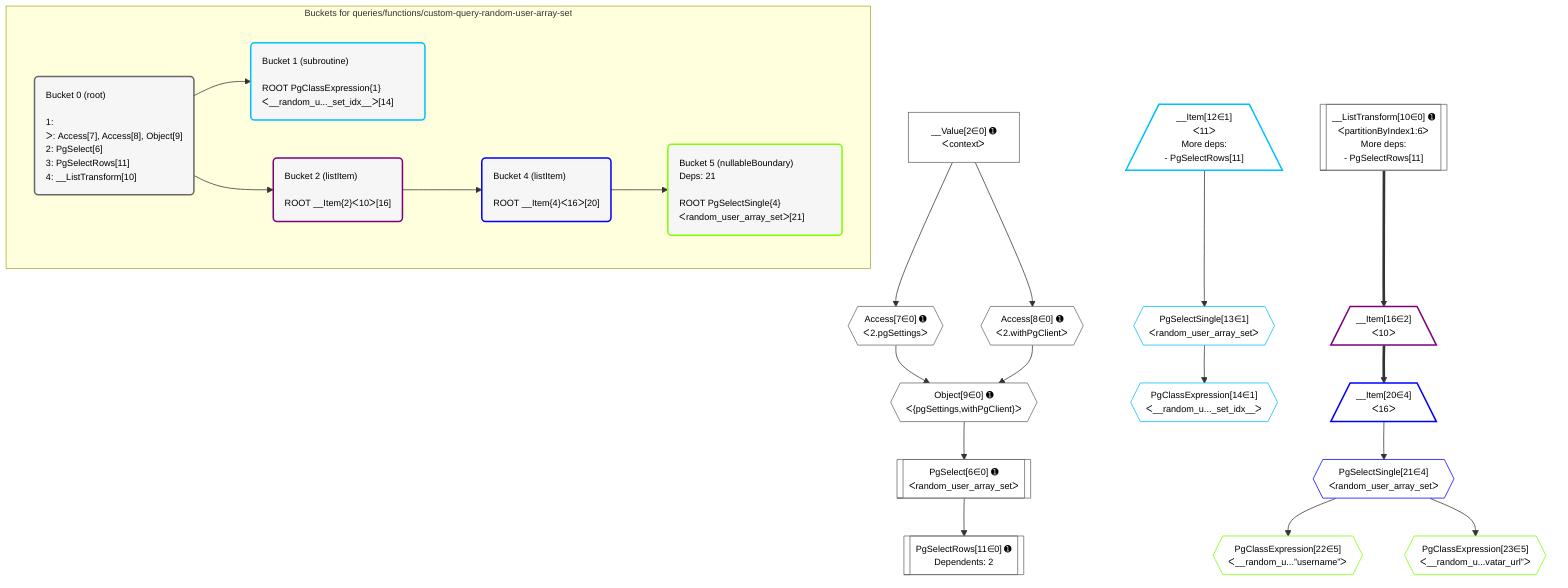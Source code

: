 %%{init: {'themeVariables': { 'fontSize': '12px'}}}%%
graph TD
    classDef path fill:#eee,stroke:#000,color:#000
    classDef plan fill:#fff,stroke-width:1px,color:#000
    classDef itemplan fill:#fff,stroke-width:2px,color:#000
    classDef unbatchedplan fill:#dff,stroke-width:1px,color:#000
    classDef sideeffectplan fill:#fcc,stroke-width:2px,color:#000
    classDef bucket fill:#f6f6f6,color:#000,stroke-width:2px,text-align:left

    subgraph "Buckets for queries/functions/custom-query-random-user-array-set"
    Bucket0("Bucket 0 (root)<br /><br />1: <br />ᐳ: Access[7], Access[8], Object[9]<br />2: PgSelect[6]<br />3: PgSelectRows[11]<br />4: __ListTransform[10]"):::bucket
    Bucket1("Bucket 1 (subroutine)<br /><br />ROOT PgClassExpression{1}ᐸ__random_u..._set_idx__ᐳ[14]"):::bucket
    Bucket2("Bucket 2 (listItem)<br /><br />ROOT __Item{2}ᐸ10ᐳ[16]"):::bucket
    Bucket4("Bucket 4 (listItem)<br /><br />ROOT __Item{4}ᐸ16ᐳ[20]"):::bucket
    Bucket5("Bucket 5 (nullableBoundary)<br />Deps: 21<br /><br />ROOT PgSelectSingle{4}ᐸrandom_user_array_setᐳ[21]"):::bucket
    end
    Bucket0 --> Bucket1 & Bucket2
    Bucket2 --> Bucket4
    Bucket4 --> Bucket5

    %% plan dependencies
    Object9{{"Object[9∈0] ➊<br />ᐸ{pgSettings,withPgClient}ᐳ"}}:::plan
    Access7{{"Access[7∈0] ➊<br />ᐸ2.pgSettingsᐳ"}}:::plan
    Access8{{"Access[8∈0] ➊<br />ᐸ2.withPgClientᐳ"}}:::plan
    Access7 & Access8 --> Object9
    PgSelect6[["PgSelect[6∈0] ➊<br />ᐸrandom_user_array_setᐳ"]]:::plan
    Object9 --> PgSelect6
    __Value2["__Value[2∈0] ➊<br />ᐸcontextᐳ"]:::plan
    __Value2 --> Access7
    __Value2 --> Access8
    __ListTransform10[["__ListTransform[10∈0] ➊<br />ᐸpartitionByIndex1:6ᐳ<br />More deps:<br />- PgSelectRows[11]"]]:::plan
    PgSelectRows11[["PgSelectRows[11∈0] ➊<br />Dependents: 2"]]:::plan
    PgSelect6 --> PgSelectRows11
    __Item12[/"__Item[12∈1]<br />ᐸ11ᐳ<br />More deps:<br />- PgSelectRows[11]"\]:::itemplan
    PgSelectSingle13{{"PgSelectSingle[13∈1]<br />ᐸrandom_user_array_setᐳ"}}:::plan
    __Item12 --> PgSelectSingle13
    PgClassExpression14{{"PgClassExpression[14∈1]<br />ᐸ__random_u..._set_idx__ᐳ"}}:::plan
    PgSelectSingle13 --> PgClassExpression14
    __Item16[/"__Item[16∈2]<br />ᐸ10ᐳ"\]:::itemplan
    __ListTransform10 ==> __Item16
    __Item20[/"__Item[20∈4]<br />ᐸ16ᐳ"\]:::itemplan
    __Item16 ==> __Item20
    PgSelectSingle21{{"PgSelectSingle[21∈4]<br />ᐸrandom_user_array_setᐳ"}}:::plan
    __Item20 --> PgSelectSingle21
    PgClassExpression22{{"PgClassExpression[22∈5]<br />ᐸ__random_u...”username”ᐳ"}}:::plan
    PgSelectSingle21 --> PgClassExpression22
    PgClassExpression23{{"PgClassExpression[23∈5]<br />ᐸ__random_u...vatar_url”ᐳ"}}:::plan
    PgSelectSingle21 --> PgClassExpression23

    %% define steps
    classDef bucket0 stroke:#696969
    class Bucket0,__Value2,PgSelect6,Access7,Access8,Object9,__ListTransform10,PgSelectRows11 bucket0
    classDef bucket1 stroke:#00bfff
    class Bucket1,__Item12,PgSelectSingle13,PgClassExpression14 bucket1
    classDef bucket2 stroke:#7f007f
    class Bucket2,__Item16 bucket2
    classDef bucket4 stroke:#0000ff
    class Bucket4,__Item20,PgSelectSingle21 bucket4
    classDef bucket5 stroke:#7fff00
    class Bucket5,PgClassExpression22,PgClassExpression23 bucket5